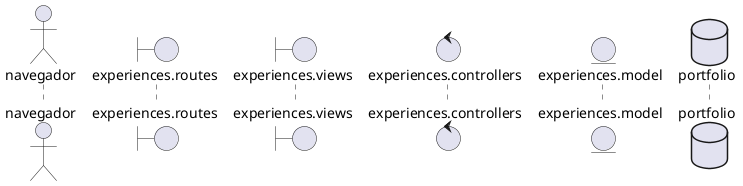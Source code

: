 @startuml

actor navegador as nav
boundary "experiences.routes" as routes
boundary "experiences.views" as view
control "experiences.controllers" as controller
entity "experiences.model" as model
database portfolio as db 
autonumber

@enduml